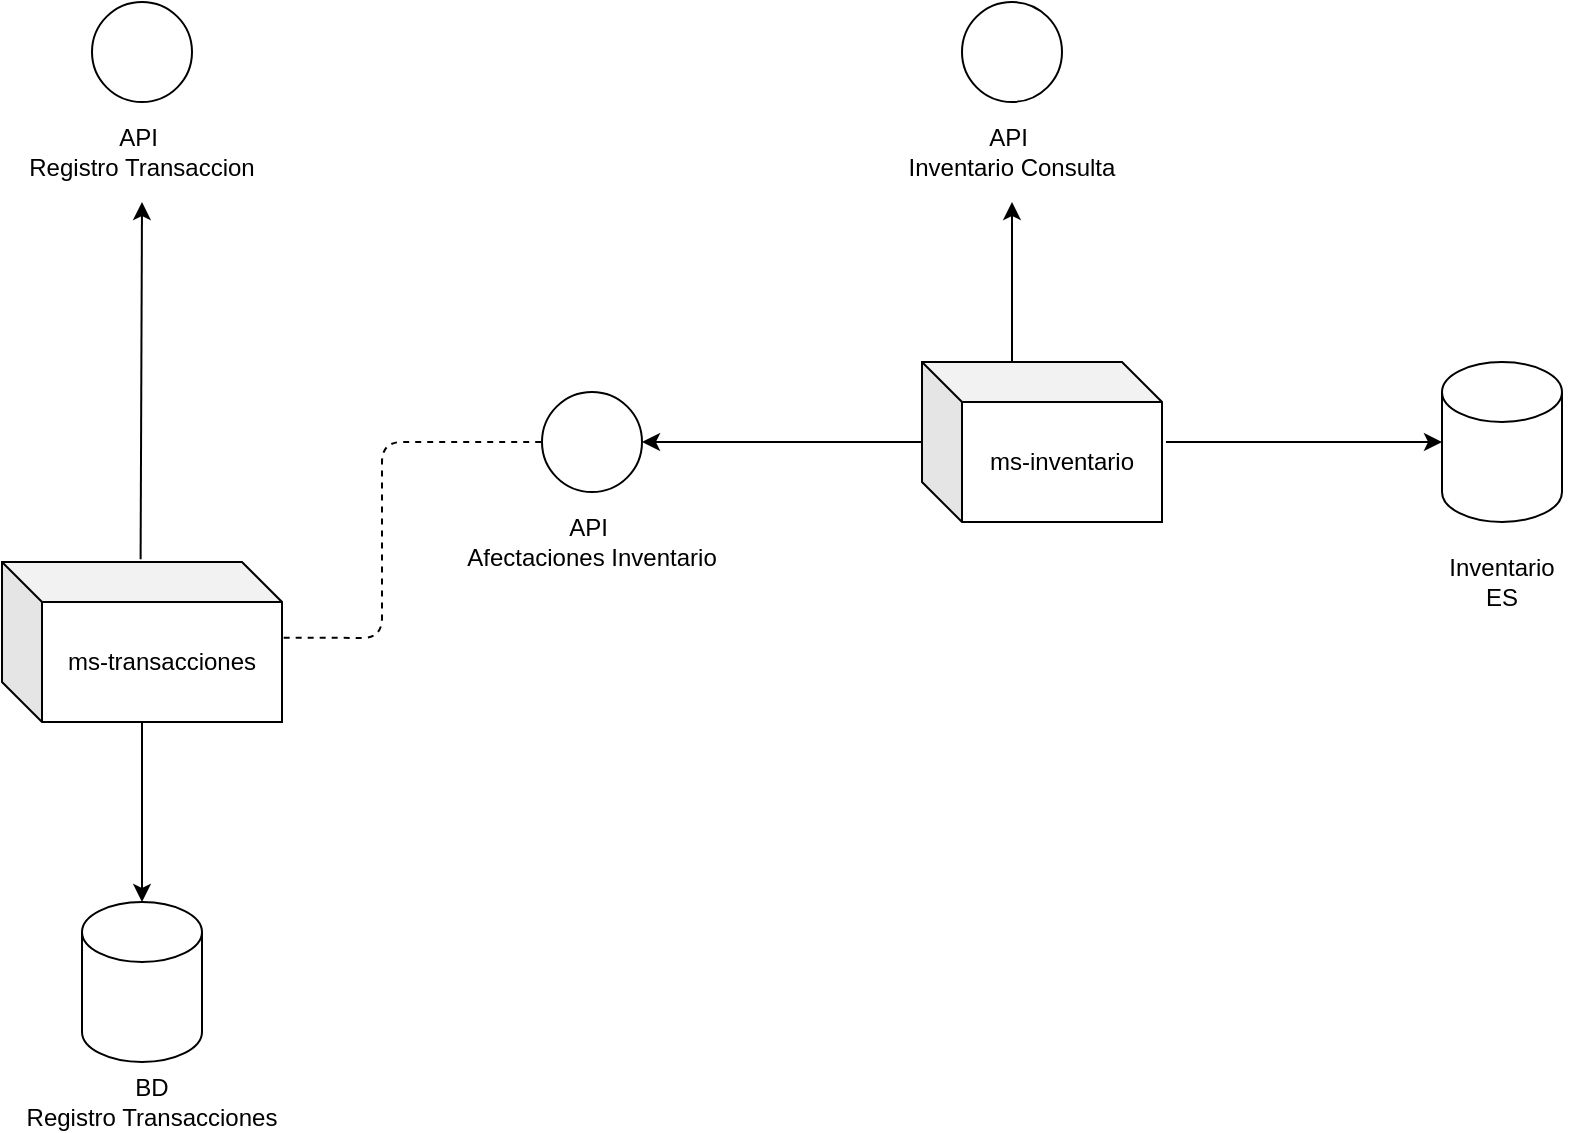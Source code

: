 <mxfile version="13.10.4" type="github">
  <diagram id="prtHgNgQTEPvFCAcTncT" name="Page-1">
    <mxGraphModel dx="1955" dy="1173" grid="1" gridSize="10" guides="1" tooltips="1" connect="1" arrows="1" fold="1" page="1" pageScale="1" pageWidth="827" pageHeight="1169" math="0" shadow="0">
      <root>
        <mxCell id="0" />
        <mxCell id="1" parent="0" />
        <mxCell id="Us98_-_jEK8urPG3YS_f-1" value="ms-transacciones" style="shape=cube;whiteSpace=wrap;html=1;boundedLbl=1;backgroundOutline=1;darkOpacity=0.05;darkOpacity2=0.1;" vertex="1" parent="1">
          <mxGeometry x="100" y="660" width="140" height="80" as="geometry" />
        </mxCell>
        <mxCell id="Us98_-_jEK8urPG3YS_f-2" value="ms-inventario" style="shape=cube;whiteSpace=wrap;html=1;boundedLbl=1;backgroundOutline=1;darkOpacity=0.05;darkOpacity2=0.1;" vertex="1" parent="1">
          <mxGeometry x="560" y="560" width="120" height="80" as="geometry" />
        </mxCell>
        <mxCell id="Us98_-_jEK8urPG3YS_f-4" value="" style="endArrow=classic;html=1;entryX=1;entryY=0.5;entryDx=0;entryDy=0;" edge="1" parent="1" target="Us98_-_jEK8urPG3YS_f-8">
          <mxGeometry width="50" height="50" relative="1" as="geometry">
            <mxPoint x="560" y="600" as="sourcePoint" />
            <mxPoint x="430" y="600" as="targetPoint" />
          </mxGeometry>
        </mxCell>
        <mxCell id="Us98_-_jEK8urPG3YS_f-5" value="" style="ellipse;whiteSpace=wrap;html=1;aspect=fixed;" vertex="1" parent="1">
          <mxGeometry x="580" y="380" width="50" height="50" as="geometry" />
        </mxCell>
        <mxCell id="Us98_-_jEK8urPG3YS_f-6" value="" style="endArrow=classic;html=1;" edge="1" parent="1" target="Us98_-_jEK8urPG3YS_f-12">
          <mxGeometry width="50" height="50" relative="1" as="geometry">
            <mxPoint x="605" y="560" as="sourcePoint" />
            <mxPoint x="605" y="480" as="targetPoint" />
          </mxGeometry>
        </mxCell>
        <mxCell id="Us98_-_jEK8urPG3YS_f-8" value="" style="ellipse;whiteSpace=wrap;html=1;aspect=fixed;" vertex="1" parent="1">
          <mxGeometry x="370" y="575" width="50" height="50" as="geometry" />
        </mxCell>
        <mxCell id="Us98_-_jEK8urPG3YS_f-9" value="" style="ellipse;whiteSpace=wrap;html=1;aspect=fixed;" vertex="1" parent="1">
          <mxGeometry x="145" y="380" width="50" height="50" as="geometry" />
        </mxCell>
        <mxCell id="Us98_-_jEK8urPG3YS_f-10" value="" style="endArrow=classic;html=1;exitX=0.495;exitY=-0.017;exitDx=0;exitDy=0;exitPerimeter=0;" edge="1" parent="1" source="Us98_-_jEK8urPG3YS_f-1">
          <mxGeometry width="50" height="50" relative="1" as="geometry">
            <mxPoint x="380" y="590" as="sourcePoint" />
            <mxPoint x="170" y="480" as="targetPoint" />
          </mxGeometry>
        </mxCell>
        <mxCell id="Us98_-_jEK8urPG3YS_f-12" value="API&amp;nbsp;&lt;br&gt;Inventario Consulta" style="text;html=1;strokeColor=none;fillColor=none;align=center;verticalAlign=middle;whiteSpace=wrap;rounded=0;" vertex="1" parent="1">
          <mxGeometry x="535" y="430" width="140" height="50" as="geometry" />
        </mxCell>
        <mxCell id="Us98_-_jEK8urPG3YS_f-13" value="API&amp;nbsp;&lt;br&gt;Registro Transaccion" style="text;html=1;strokeColor=none;fillColor=none;align=center;verticalAlign=middle;whiteSpace=wrap;rounded=0;" vertex="1" parent="1">
          <mxGeometry x="110" y="430" width="120" height="50" as="geometry" />
        </mxCell>
        <mxCell id="Us98_-_jEK8urPG3YS_f-18" value="" style="endArrow=none;dashed=1;html=1;exitX=1.006;exitY=0.473;exitDx=0;exitDy=0;exitPerimeter=0;entryX=0;entryY=0.5;entryDx=0;entryDy=0;" edge="1" parent="1" source="Us98_-_jEK8urPG3YS_f-1" target="Us98_-_jEK8urPG3YS_f-8">
          <mxGeometry width="50" height="50" relative="1" as="geometry">
            <mxPoint x="470" y="630" as="sourcePoint" />
            <mxPoint x="520" y="580" as="targetPoint" />
            <Array as="points">
              <mxPoint x="290" y="698" />
              <mxPoint x="290" y="600" />
            </Array>
          </mxGeometry>
        </mxCell>
        <mxCell id="Us98_-_jEK8urPG3YS_f-20" value="API&amp;nbsp;&lt;br&gt;Afectaciones Inventario" style="text;html=1;strokeColor=none;fillColor=none;align=center;verticalAlign=middle;whiteSpace=wrap;rounded=0;" vertex="1" parent="1">
          <mxGeometry x="325" y="625" width="140" height="50" as="geometry" />
        </mxCell>
        <mxCell id="Us98_-_jEK8urPG3YS_f-21" value="" style="shape=cylinder3;whiteSpace=wrap;html=1;boundedLbl=1;backgroundOutline=1;size=15;" vertex="1" parent="1">
          <mxGeometry x="820" y="560" width="60" height="80" as="geometry" />
        </mxCell>
        <mxCell id="Us98_-_jEK8urPG3YS_f-22" value="Inventario&lt;br&gt;ES" style="text;html=1;strokeColor=none;fillColor=none;align=center;verticalAlign=middle;whiteSpace=wrap;rounded=0;" vertex="1" parent="1">
          <mxGeometry x="810" y="650" width="80" height="40" as="geometry" />
        </mxCell>
        <mxCell id="Us98_-_jEK8urPG3YS_f-23" value="" style="endArrow=classic;html=1;entryX=0;entryY=0.5;entryDx=0;entryDy=0;entryPerimeter=0;" edge="1" parent="1" target="Us98_-_jEK8urPG3YS_f-21">
          <mxGeometry width="50" height="50" relative="1" as="geometry">
            <mxPoint x="682" y="600" as="sourcePoint" />
            <mxPoint x="610" y="640" as="targetPoint" />
          </mxGeometry>
        </mxCell>
        <mxCell id="Us98_-_jEK8urPG3YS_f-24" value="" style="shape=cylinder3;whiteSpace=wrap;html=1;boundedLbl=1;backgroundOutline=1;size=15;" vertex="1" parent="1">
          <mxGeometry x="140" y="830" width="60" height="80" as="geometry" />
        </mxCell>
        <mxCell id="Us98_-_jEK8urPG3YS_f-25" value="" style="endArrow=classic;html=1;entryX=0.5;entryY=0;entryDx=0;entryDy=0;entryPerimeter=0;" edge="1" parent="1" source="Us98_-_jEK8urPG3YS_f-1" target="Us98_-_jEK8urPG3YS_f-24">
          <mxGeometry width="50" height="50" relative="1" as="geometry">
            <mxPoint x="200" y="770" as="sourcePoint" />
            <mxPoint x="450" y="650" as="targetPoint" />
          </mxGeometry>
        </mxCell>
        <mxCell id="Us98_-_jEK8urPG3YS_f-26" value="BD &lt;br&gt;Registro Transacciones" style="text;html=1;strokeColor=none;fillColor=none;align=center;verticalAlign=middle;whiteSpace=wrap;rounded=0;" vertex="1" parent="1">
          <mxGeometry x="110" y="920" width="130" height="20" as="geometry" />
        </mxCell>
      </root>
    </mxGraphModel>
  </diagram>
</mxfile>
